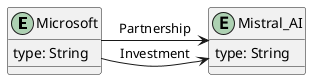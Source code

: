@startuml
entity Microsoft {             
type: String 
} 
entity Mistral_AI {             
type: String 
} 
Microsoft -> Mistral_AI : Partnership
Microsoft -> Mistral_AI : Investment
@enduml